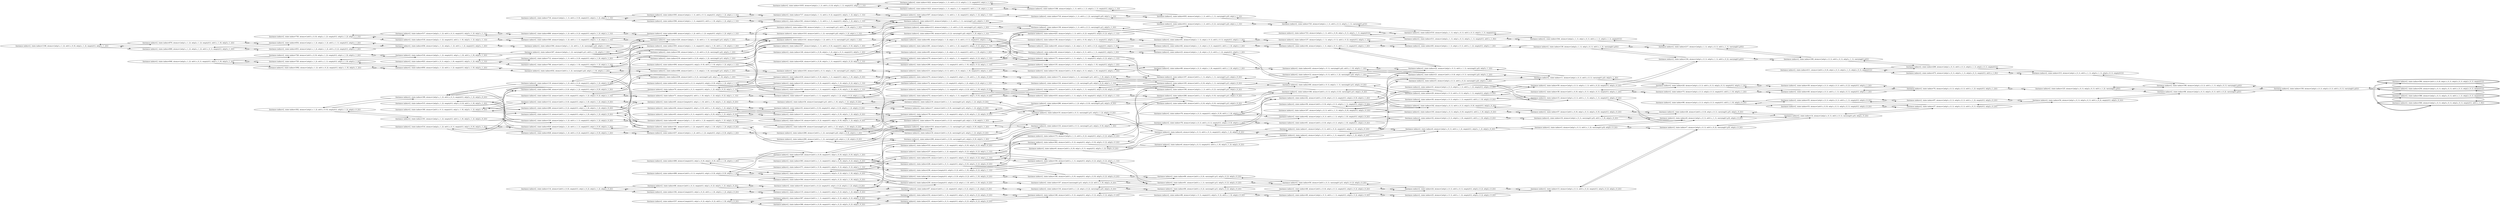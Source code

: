 digraph {
rankdir="LR"
s1108[label="(instance index=2, state index=1108, atoms={at(p1,c_1_2), at(t1,c_0_0), at(p2,c_1_2), empty(t1), at(p3,c_1_2)})"]
s870[label="(instance index=2, state index=870, atoms={at(p1,c_1_2), at(p2,c_1_2), empty(t1), at(t1,c_1_0), at(p3,c_1_2)})"]
s946[label="(instance index=2, state index=946, atoms={at(p2,c_1_2), at(t1,c_0_1), empty(t1), at(p1,c_1_0), at(p3,c_1_2)})"]
s869[label="(instance index=2, state index=869, atoms={at(p1,c_1_2), at(p2,c_1_2), at(t1,c_0_1), empty(t1), at(p3,c_1_2)})"]
s728[label="(instance index=2, state index=728, atoms={at(t1,c_0_0), at(p2,c_1_2), empty(t1), at(p1,c_1_0), at(p3,c_1_2)})"]
s1092[label="(instance index=2, state index=1092, atoms={at(p2,c_1_2), at(t1,c_0_2), empty(t1), at(p1,c_1_0), at(p3,c_1_2)})"]
s654[label="(instance index=2, state index=654, atoms={at(p1,c_1_2), at(p2,c_1_2), at(t1,c_1_1), empty(t1), at(p3,c_1_2)})"]
s729[label="(instance index=2, state index=729, atoms={at(p2,c_1_2), at(t1,c_1_1), empty(t1), at(p1,c_1_0), at(p3,c_1_2)})"]
s730[label="(instance index=2, state index=730, atoms={at(t1,c_0_0), at(p2,c_1_2), empty(t1), at(p3,c_1_2), at(p1,c_1_1)})"]
s653[label="(instance index=2, state index=653, atoms={at(p1,c_1_2), at(p2,c_1_2), at(t1,c_0_2), empty(t1), at(p3,c_1_2)})"]
s302[label="(instance index=2, state index=302, atoms={at(p1,c_1_2), at(t1,c_0_0), empty(t1), at(p3,c_1_2), at(p2,c_0_2)})"]
s458[label="(instance index=2, state index=458, atoms={at(p1,c_1_2), at(p2,c_1_2), at(t1,c_1_2), empty(t1), at(p3,c_1_2)})"]
s191[label="(instance index=2, state index=191, atoms={at(p1,c_1_2), empty(t1), at(t1,c_1_0), at(p3,c_1_2), at(p2,c_0_2)})"]
s189[label="(instance index=2, state index=189, atoms={at(p1,c_1_2), at(t1,c_0_1), empty(t1), at(p3,c_1_2), at(p2,c_0_2)})"]
s923[label="(instance index=2, state index=923, atoms={at(t1,c_0_1), at(p2,c_1_0), empty(t1), at(p3,c_1_2), at(p1,c_1_1)})"]
s180[label="(instance index=2, state index=180, atoms={at(t1,c_0_1), empty(t1), at(p1,c_1_0), at(p3,c_1_2), at(p2,c_0_2)})"]
s516[label="(instance index=2, state index=516, atoms={at(p2,c_1_2), empty(t1), at(p1,c_1_0), at(t1,c_1_0), at(p3,c_1_2)})"]
s514[label="(instance index=2, state index=514, atoms={at(p2,c_1_2), at(t1,c_0_1), empty(t1), at(p1,c_0_0), at(p3,c_1_2)})"]
s517[label="(instance index=2, state index=517, atoms={at(p2,c_1_2), at(t1,c_0_1), empty(t1), at(p3,c_1_2), at(p1,c_1_1)})"]
s515[label="(instance index=2, state index=515, atoms={at(p2,c_1_2), empty(t1), at(p1,c_0_0), at(t1,c_1_0), at(p3,c_1_2)})"]
s518[label="(instance index=2, state index=518, atoms={at(p2,c_1_2), empty(t1), at(t1,c_1_0), at(p3,c_1_2), at(p1,c_1_1)})"]
s850[label="(instance index=2, state index=850, atoms={at(p2,c_1_2), at(t1,c_1_2), empty(t1), at(p1,c_1_0), at(p3,c_1_2)})"]
s716[label="(instance index=2, state index=716, atoms={at(p2,c_1_1), at(t1,c_0_0), empty(t1), at(p3,c_1_2), at(p1,c_1_1)})"]
s666[label="(instance index=2, state index=666, atoms={at(p2,c_1_2), at(t1,c_0_2), empty(t1), at(p3,c_1_2), at(p1,c_1_1)})"]
s706[label="(instance index=2, state index=706, atoms={at(t1,c_1_1), at(p2,c_1_0), empty(t1), at(p3,c_1_2), at(p1,c_1_1)})"]
s632[label="(instance index=2, state index=632, atoms={at(t1,c_1_2), carrying(t1,p2), at(p1,c_1_0), at(p3,c_1_2)})"]
s349[label="(instance index=2, state index=349, atoms={at(p2,c_1_2), at(t1,c_1_1), empty(t1), at(p3,c_1_2), at(p1,c_1_1)})"]
s304[label="(instance index=2, state index=304, atoms={at(p1,c_1_2), at(t1,c_1_2), carrying(t1,p2), at(p3,c_1_2)})"]
s122[label="(instance index=2, state index=122, atoms={at(t1,c_0_0), empty(t1), at(p3,c_1_2), at(p2,c_0_2), at(p1,c_1_1)})"]
s120[label="(instance index=2, state index=120, atoms={at(p1,c_1_2), at(t1,c_1_1), empty(t1), at(p3,c_1_2), at(p2,c_0_2)})"]
s119[label="(instance index=2, state index=119, atoms={at(p1,c_1_2), at(t1,c_0_2), empty(t1), at(p3,c_1_2), at(p2,c_0_2)})"]
s113[label="(instance index=2, state index=113, atoms={at(t1,c_1_1), empty(t1), at(p1,c_1_0), at(p3,c_1_2), at(p2,c_0_2)})"]
s112[label="(instance index=2, state index=112, atoms={at(t1,c_0_0), empty(t1), at(p1,c_1_0), at(p3,c_1_2), at(p2,c_0_2)})"]
s628[label="(instance index=2, state index=628, atoms={at(p2,c_1_2), at(t1,c_0_2), empty(t1), at(p1,c_0_0), at(p3,c_1_2)})"]
s114[label="(instance index=2, state index=114, atoms={at(t1,c_0_0), empty(t1), at(p1,c_0_2), at(p3,c_1_2), at(p2,c_0_2)})"]
s629[label="(instance index=2, state index=629, atoms={at(p2,c_1_2), at(t1,c_1_1), empty(t1), at(p1,c_0_0), at(p3,c_1_2)})"]
s347[label="(instance index=2, state index=347, atoms={at(p2,c_1_2), carrying(t1,p1), at(t1,c_1_0), at(p3,c_1_2)})"]
s289[label="(instance index=2, state index=289, atoms={at(t1,c_0_2), empty(t1), at(p1,c_1_0), at(p3,c_1_2), at(p2,c_0_2)})"]
s712[label="(instance index=2, state index=712, atoms={at(p2,c_1_1), at(t1,c_0_0), empty(t1), at(p1,c_1_0), at(p3,c_1_2)})"]
s346[label="(instance index=2, state index=346, atoms={at(t1,c_0_0), at(p2,c_1_2), empty(t1), at(p1,c_0_0), at(p3,c_1_2)})"]
s506[label="(instance index=2, state index=506, atoms={at(p2,c_1_1), empty(t1), at(t1,c_1_0), at(p3,c_1_2), at(p1,c_1_1)})"]
s505[label="(instance index=2, state index=505, atoms={at(p2,c_1_1), at(t1,c_0_1), empty(t1), at(p3,c_1_2), at(p1,c_1_1)})"]
s503[label="(instance index=2, state index=503, atoms={at(p2,c_1_1), empty(t1), at(p1,c_1_0), at(t1,c_1_0), at(p3,c_1_2)})"]
s498[label="(instance index=2, state index=498, atoms={at(t1,c_1_1), at(p2,c_1_0), carrying(t1,p1), at(p3,c_1_2)})"]
s220[label="(instance index=2, state index=220, atoms={at(p2,c_1_2), at(t1,c_1_1), carrying(t1,p1), at(p3,c_1_2)})"]
s218[label="(instance index=2, state index=218, atoms={at(t1,c_0_0), at(p2,c_1_2), carrying(t1,p1), at(p3,c_1_2)})"]
s190[label="(instance index=2, state index=190, atoms={at(p1,c_1_2), at(t1,c_0_2), carrying(t1,p2), at(p3,c_1_2)})"]
s438[label="(instance index=2, state index=438, atoms={at(t1,c_0_2), carrying(t1,p2), at(p1,c_1_0), at(p3,c_1_2)})"]
s181[label="(instance index=2, state index=181, atoms={at(t1,c_1_2), empty(t1), at(p1,c_1_0), at(p3,c_1_2), at(p2,c_0_2)})"]
s437[label="(instance index=2, state index=437, atoms={at(p2,c_1_2), at(t1,c_1_2), empty(t1), at(p1,c_0_0), at(p3,c_1_2)})"]
s182[label="(instance index=2, state index=182, atoms={empty(t1), at(p1,c_0_2), at(t1,c_1_0), at(p3,c_1_2), at(p2,c_0_2)})"]
s71[label="(instance index=2, state index=71, atoms={empty(t1), at(t1,c_1_0), at(p3,c_1_2), at(p2,c_0_2), at(p1,c_1_1)})"]
s70[label="(instance index=2, state index=70, atoms={at(t1,c_0_1), empty(t1), at(p3,c_1_2), at(p2,c_0_2), at(p1,c_1_1)})"]
s69[label="(instance index=2, state index=69, atoms={at(p1,c_1_2), at(t1,c_1_2), empty(t1), at(p3,c_1_2), at(p2,c_0_2)})"]
s66[label="(instance index=2, state index=66, atoms={at(t1,c_0_1), empty(t1), at(p1,c_0_2), at(p3,c_1_2), at(p2,c_0_2)})"]
s65[label="(instance index=2, state index=65, atoms={empty(t1), at(p1,c_1_0), at(t1,c_1_0), at(p3,c_1_2), at(p2,c_0_2)})"]
s64[label="(instance index=2, state index=64, atoms={empty(t1), at(p1,c_0_0), at(t1,c_1_0), at(p3,c_1_2), at(p2,c_0_2)})"]
s63[label="(instance index=2, state index=63, atoms={at(t1,c_0_1), empty(t1), at(p1,c_0_0), at(p3,c_1_2), at(p2,c_0_2)})"]
s494[label="(instance index=2, state index=494, atoms={empty(t1), at(p2,c_0_0), at(t1,c_1_0), at(p3,c_1_2), at(p1,c_1_1)})"]
s493[label="(instance index=2, state index=493, atoms={at(t1,c_0_1), empty(t1), at(p2,c_0_0), at(p3,c_1_2), at(p1,c_1_1)})"]
s468[label="(instance index=2, state index=468, atoms={at(p2,c_1_2), at(t1,c_1_2), empty(t1), at(p3,c_1_2), at(p1,c_1_1)})"]
s488[label="(instance index=2, state index=488, atoms={at(t1,c_0_1), empty(t1), at(p1,c_0_0), at(p2,c_0_0), at(p3,c_1_2)})"]
s489[label="(instance index=2, state index=489, atoms={empty(t1), at(p1,c_0_0), at(p2,c_0_0), at(t1,c_1_0), at(p3,c_1_2)})"]
s537[label="(instance index=2, state index=537, atoms={empty(t1), at(p1,c_0_2), at(p3,c_0_2), at(t1,c_1_0), at(p2,c_0_2)})"]
s1635[label="(instance index=2, state index=1635, atoms={at(p2,c_1_1), at(t1,c_0_0), at(p3,c_1_1), empty(t1), at(p1,c_1_1)})"]
s717[label="(instance index=2, state index=717, atoms={at(p2,c_1_1), at(t1,c_0_2), empty(t1), at(p3,c_1_2), at(p1,c_1_1)})"]
s141[label="(instance index=2, state index=141, atoms={at(p2,c_1_2), at(t1,c_0_1), carrying(t1,p1), at(p3,c_1_2)})"]
s140[label="(instance index=2, state index=140, atoms={at(t1,c_0_0), at(p2,c_1_2), at(p1,c_0_1), empty(t1), at(p3,c_1_2)})"]
s111[label="(instance index=2, state index=111, atoms={at(t1,c_1_1), empty(t1), at(p1,c_0_0), at(p3,c_1_2), at(p2,c_0_2)})"]
s123[label="(instance index=2, state index=123, atoms={at(t1,c_0_2), empty(t1), at(p3,c_1_2), at(p2,c_0_2), at(p1,c_1_1)})"]
s418[label="(instance index=2, state index=418, atoms={at(t1,c_0_0), at(p3,c_1_1), empty(t1), at(p1,c_1_0), at(p2,c_0_2)})"]
s333[label="(instance index=2, state index=333, atoms={at(t1,c_1_1), empty(t1), at(p2,c_0_0), at(p3,c_1_2), at(p1,c_1_1)})"]
s371[label="(instance index=2, state index=371, atoms={at(t1,c_0_0), empty(t1), at(p3,c_0_2), at(p2,c_0_2), at(p1,c_1_1)})"]
s366[label="(instance index=2, state index=366, atoms={at(t1,c_0_0), empty(t1), at(p1,c_0_2), at(p3,c_0_2), at(p2,c_0_2)})"]
s110[label="(instance index=2, state index=110, atoms={at(t1,c_0_2), empty(t1), at(p1,c_0_0), at(p3,c_1_2), at(p2,c_0_2)})"]
s367[label="(instance index=2, state index=367, atoms={at(t1,c_1_1), empty(t1), at(p1,c_0_2), at(p3,c_0_2), at(p2,c_0_2)})"]
s115[label="(instance index=2, state index=115, atoms={at(t1,c_1_1), empty(t1), at(p1,c_0_2), at(p3,c_1_2), at(p2,c_0_2)})"]
s365[label="(instance index=2, state index=365, atoms={at(t1,c_1_1), empty(t1), at(p3,c_0_2), at(p1,c_1_0), at(p2,c_0_2)})"]
s37[label="(instance index=2, state index=37, atoms={at(t1,c_1_1), empty(t1), at(p3,c_1_2), at(p2,c_0_2), at(p1,c_1_1)})"]
s36[label="(instance index=2, state index=36, atoms={carrying(t1,p1), at(t1,c_1_2), at(p3,c_1_2), at(p2,c_0_2)})"]
s35[label="(instance index=2, state index=35, atoms={at(t1,c_0_2), empty(t1), at(p1,c_0_2), at(p3,c_1_2), at(p2,c_0_2)})"]
s34[label="(instance index=2, state index=34, atoms={carrying(t1,p1), at(t1,c_1_0), at(p3,c_1_2), at(p2,c_0_2)})"]
s290[label="(instance index=2, state index=290, atoms={at(t1,c_1_2), carrying(t1,p3), at(p1,c_1_0), at(p2,c_0_2)})"]
s33[label="(instance index=2, state index=33, atoms={at(t1,c_0_0), empty(t1), at(p1,c_0_0), at(p3,c_1_2), at(p2,c_0_2)})"]
s341[label="(instance index=2, state index=341, atoms={at(p2,c_1_1), at(t1,c_1_1), empty(t1), at(p3,c_1_2), at(p1,c_1_1)})"]
s329[label="(instance index=2, state index=329, atoms={at(t1,c_0_0), empty(t1), at(p1,c_0_0), at(p2,c_0_0), at(p3,c_1_2)})"]
s288[label="(instance index=2, state index=288, atoms={at(t1,c_1_2), carrying(t1,p2), at(p1,c_0_0), at(p3,c_1_2)})"]
s424[label="(instance index=2, state index=424, atoms={at(t1,c_0_0), at(p3,c_1_1), empty(t1), at(p2,c_0_2), at(p1,c_1_1)})"]
s310[label="(instance index=2, state index=310, atoms={at(t1,c_1_2), carrying(t1,p2), at(p3,c_1_2), at(p1,c_1_1)})"]
s363[label="(instance index=2, state index=363, atoms={at(t1,c_1_1), empty(t1), at(p1,c_0_0), at(p3,c_0_2), at(p2,c_0_2)})"]
s364[label="(instance index=2, state index=364, atoms={at(t1,c_0_0), empty(t1), at(p3,c_0_2), at(p1,c_1_0), at(p2,c_0_2)})"]
s335[label="(instance index=2, state index=335, atoms={at(t1,c_0_1), at(p2,c_1_0), carrying(t1,p1), at(p3,c_1_2)})"]
s337[label="(instance index=2, state index=337, atoms={at(p2,c_1_1), at(t1,c_0_0), empty(t1), at(p1,c_0_0), at(p3,c_1_2)})"]
s338[label="(instance index=2, state index=338, atoms={at(p2,c_1_1), carrying(t1,p1), at(t1,c_1_0), at(p3,c_1_2)})"]
s215[label="(instance index=2, state index=215, atoms={at(p2,c_1_1), at(t1,c_1_1), carrying(t1,p1), at(p3,c_1_2)})"]
s213[label="(instance index=2, state index=213, atoms={at(p2,c_1_1), at(t1,c_0_0), carrying(t1,p1), at(p3,c_1_2)})"]
s194[label="(instance index=2, state index=194, atoms={at(t1,c_0_2), carrying(t1,p2), at(p3,c_1_2), at(p1,c_1_1)})"]
s85[label="(instance index=2, state index=85, atoms={at(p2,c_1_2), at(p1,c_0_1), empty(t1), at(t1,c_1_0), at(p3,c_1_2)})"]
s84[label="(instance index=2, state index=84, atoms={at(p2,c_1_2), at(p1,c_0_1), at(t1,c_0_1), empty(t1), at(p3,c_1_2)})"]
s178[label="(instance index=2, state index=178, atoms={at(t1,c_1_2), empty(t1), at(p1,c_0_0), at(p3,c_1_2), at(p2,c_0_2)})"]
s210[label="(instance index=2, state index=210, atoms={at(t1,c_1_1), carrying(t1,p1), at(p2,c_0_0), at(p3,c_1_2)})"]
s208[label="(instance index=2, state index=208, atoms={at(t1,c_0_0), carrying(t1,p1), at(p2,c_0_0), at(p3,c_1_2)})"]
s179[label="(instance index=2, state index=179, atoms={at(t1,c_0_2), carrying(t1,p2), at(p1,c_0_0), at(p3,c_1_2)})"]
s72[label="(instance index=2, state index=72, atoms={at(t1,c_1_2), empty(t1), at(p3,c_1_2), at(p2,c_0_2), at(p1,c_1_1)})"]
s237[label="(instance index=2, state index=237, atoms={at(t1,c_1_2), empty(t1), at(p3,c_0_2), at(p2,c_0_2), at(p1,c_1_1)})"]
s236[label="(instance index=2, state index=236, atoms={empty(t1), at(p3,c_0_2), at(t1,c_1_0), at(p2,c_0_2), at(p1,c_1_1)})"]
s279[label="(instance index=2, state index=279, atoms={at(t1,c_0_1), at(p3,c_1_1), empty(t1), at(p2,c_0_2), at(p1,c_1_1)})"]
s230[label="(instance index=2, state index=230, atoms={empty(t1), at(p3,c_0_2), at(p1,c_1_0), at(t1,c_1_0), at(p2,c_0_2)})"]
s229[label="(instance index=2, state index=229, atoms={empty(t1), at(p1,c_0_0), at(p3,c_0_2), at(t1,c_1_0), at(p2,c_0_2)})"]
s281[label="(instance index=2, state index=281, atoms={at(p3,c_1_1), at(t1,c_1_2), empty(t1), at(p2,c_0_2), at(p1,c_1_1)})"]
s211[label="(instance index=2, state index=211, atoms={at(p1,c_0_1), at(t1,c_0_1), at(p2,c_1_0), empty(t1), at(p3,c_1_2)})"]
s1423[label="(instance index=2, state index=1423, atoms={at(p2,c_1_1), at(p3,c_1_1), empty(t1), at(t1,c_1_0), at(p1,c_1_1)})"]
s273[label="(instance index=2, state index=273, atoms={at(p3,c_1_1), empty(t1), at(p1,c_0_0), at(t1,c_1_0), at(p2,c_0_2)})"]
s272[label="(instance index=2, state index=272, atoms={at(t1,c_0_1), at(p3,c_1_1), empty(t1), at(p1,c_0_0), at(p2,c_0_2)})"]
s507[label="(instance index=2, state index=507, atoms={at(p2,c_1_1), at(t1,c_1_2), empty(t1), at(p3,c_1_2), at(p1,c_1_1)})"]
s231[label="(instance index=2, state index=231, atoms={at(t1,c_0_1), empty(t1), at(p1,c_0_2), at(p3,c_0_2), at(p2,c_0_2)})"]
s1422[label="(instance index=2, state index=1422, atoms={at(p2,c_1_1), at(t1,c_0_1), at(p3,c_1_1), empty(t1), at(p1,c_1_1)})"]
s232[label="(instance index=2, state index=232, atoms={at(t1,c_1_2), empty(t1), at(p1,c_0_2), at(p3,c_0_2), at(p2,c_0_2)})"]
s280[label="(instance index=2, state index=280, atoms={at(p3,c_1_1), empty(t1), at(t1,c_1_0), at(p2,c_0_2), at(p1,c_1_1)})"]
s533[label="(instance index=2, state index=533, atoms={at(t1,c_1_2), empty(t1), at(p1,c_0_0), at(p3,c_0_2), at(p2,c_0_2)})"]
s19[label="(instance index=2, state index=19, atoms={at(t1,c_1_1), carrying(t1,p1), at(p3,c_1_2), at(p2,c_0_2)})"]
s235[label="(instance index=2, state index=235, atoms={at(t1,c_0_1), empty(t1), at(p3,c_0_2), at(p2,c_0_2), at(p1,c_1_1)})"]
s274[label="(instance index=2, state index=274, atoms={at(p3,c_1_1), empty(t1), at(p1,c_1_0), at(t1,c_1_0), at(p2,c_0_2)})"]
s17[label="(instance index=2, state index=17, atoms={at(t1,c_0_0), carrying(t1,p1), at(p3,c_1_2), at(p2,c_0_2)})"]
s18[label="(instance index=2, state index=18, atoms={at(t1,c_0_2), carrying(t1,p1), at(p3,c_1_2), at(p2,c_0_2)})"]
s228[label="(instance index=2, state index=228, atoms={at(t1,c_0_1), empty(t1), at(p1,c_0_0), at(p3,c_0_2), at(p2,c_0_2)})"]
s67[label="(instance index=2, state index=67, atoms={at(t1,c_1_2), empty(t1), at(p1,c_0_2), at(p3,c_1_2), at(p2,c_0_2)})"]
s175[label="(instance index=2, state index=175, atoms={at(t1,c_1_1), at(p3,c_1_1), empty(t1), at(p2,c_0_2), at(p1,c_1_1)})"]
s718[label="(instance index=2, state index=718, atoms={at(p2,c_1_1), at(t1,c_1_2), carrying(t1,p3), at(p1,c_1_1)})"]
s138[label="(instance index=2, state index=138, atoms={at(p2,c_1_1), at(t1,c_0_1), carrying(t1,p1), at(p3,c_1_2)})"]
s410[label="(instance index=2, state index=410, atoms={at(t1,c_1_1), at(p3,c_0_0), empty(t1), at(p2,c_0_2), at(p1,c_1_1)})"]
s286[label="(instance index=2, state index=286, atoms={at(t1,c_1_2), at(p1,c_0_0), carrying(t1,p3), at(p2,c_0_2)})"]
s134[label="(instance index=2, state index=134, atoms={at(t1,c_0_0), at(p1,c_0_1), at(p2,c_1_0), empty(t1), at(p3,c_1_2)})"]
s148[label="(instance index=2, state index=148, atoms={at(t1,c_0_2), empty(t1), at(p1,c_0_2), at(p3,c_0_2), at(p2,c_0_2)})"]
s135[label="(instance index=2, state index=135, atoms={at(p1,c_0_1), at(t1,c_1_1), at(p2,c_1_0), empty(t1), at(p3,c_1_2)})"]
s147[label="(instance index=2, state index=147, atoms={carrying(t1,p1), at(p3,c_0_2), at(t1,c_1_0), at(p2,c_0_2)})"]
s1186[label="(instance index=2, state index=1186, atoms={at(p2,c_1_1), at(t1,c_1_1), at(p3,c_1_1), empty(t1), at(p1,c_1_1)})"]
s171[label="(instance index=2, state index=171, atoms={at(t1,c_0_0), at(p3,c_1_1), empty(t1), at(p1,c_0_0), at(p2,c_0_2)})"]
s425[label="(instance index=2, state index=425, atoms={at(p3,c_1_1), at(t1,c_0_2), empty(t1), at(p2,c_0_2), at(p1,c_1_1)})"]
s10[label="(instance index=2, state index=10, atoms={at(t1,c_0_1), carrying(t1,p1), at(p3,c_1_2), at(p2,c_0_2)})"]
s133[label="(instance index=2, state index=133, atoms={at(t1,c_0_1), carrying(t1,p1), at(p2,c_0_0), at(p3,c_1_2)})"]
s150[label="(instance index=2, state index=150, atoms={at(t1,c_1_1), empty(t1), at(p3,c_0_2), at(p2,c_0_2), at(p1,c_1_1)})"]
s173[label="(instance index=2, state index=173, atoms={at(p3,c_1_1), at(t1,c_0_2), empty(t1), at(p1,c_0_2), at(p2,c_0_2)})"]
s46[label="(instance index=2, state index=46, atoms={at(p2,c_1_2), at(p1,c_0_1), at(t1,c_1_1), empty(t1), at(p3,c_1_2)})"]
s9[label="(instance index=2, state index=9, atoms={at(t1,c_0_0), at(p1,c_0_1), empty(t1), at(p3,c_1_2), at(p2,c_0_2)})"]
s136[label="(instance index=2, state index=136, atoms={at(p2,c_1_1), at(t1,c_0_0), at(p1,c_0_1), empty(t1), at(p3,c_1_2)})"]
s146[label="(instance index=2, state index=146, atoms={at(t1,c_0_0), empty(t1), at(p1,c_0_0), at(p3,c_0_2), at(p2,c_0_2)})"]
s116[label="(instance index=2, state index=116, atoms={at(t1,c_1_2), at(p1,c_0_2), carrying(t1,p3), at(p2,c_0_2)})"]
s172[label="(instance index=2, state index=172, atoms={at(p3,c_1_1), carrying(t1,p1), at(t1,c_1_0), at(p2,c_0_2)})"]
s45[label="(instance index=2, state index=45, atoms={at(p2,c_1_2), at(p1,c_0_1), at(t1,c_0_2), empty(t1), at(p3,c_1_2)})"]
s124[label="(instance index=2, state index=124, atoms={at(t1,c_1_2), carrying(t1,p3), at(p2,c_0_2), at(p1,c_1_1)})"]
s362[label="(instance index=2, state index=362, atoms={at(t1,c_0_2), empty(t1), at(p1,c_0_0), at(p3,c_0_2), at(p2,c_0_2)})"]
s90[label="(instance index=2, state index=90, atoms={at(t1,c_0_2), carrying(t1,p1), at(p3,c_0_2), at(p2,c_0_2)})"]
s268[label="(instance index=2, state index=268, atoms={at(t1,c_1_1), at(p3,c_0_0), carrying(t1,p1), at(p2,c_0_2)})"]
s612[label="(instance index=2, state index=612, atoms={at(p3,c_1_1), at(t1,c_0_2), carrying(t1,p2), at(p1,c_1_1)})"]
s88[label="(instance index=2, state index=88, atoms={at(p1,c_0_1), empty(t1), at(p3,c_0_2), at(t1,c_1_0), at(p2,c_0_2)})"]
s4[label="(instance index=2, state index=4, atoms={at(p1,c_0_1), at(t1,c_0_1), empty(t1), at(p3,c_1_2), at(p2,c_0_2)})"]
s6[label="(instance index=2, state index=6, atoms={at(p1,c_0_1), empty(t1), at(t1,c_1_0), at(p3,c_1_2), at(p2,c_0_2)})"]
s89[label="(instance index=2, state index=89, atoms={at(t1,c_0_0), carrying(t1,p1), at(p3,c_0_2), at(p2,c_0_2)})"]
s91[label="(instance index=2, state index=91, atoms={at(t1,c_1_1), carrying(t1,p1), at(p3,c_0_2), at(p2,c_0_2)})"]
s106[label="(instance index=2, state index=106, atoms={at(p3,c_1_1), at(t1,c_0_2), carrying(t1,p1), at(p2,c_0_2)})"]
s107[label="(instance index=2, state index=107, atoms={at(t1,c_1_1), at(p3,c_1_1), carrying(t1,p1), at(p2,c_0_2)})"]
s78[label="(instance index=2, state index=78, atoms={at(p1,c_0_1), at(t1,c_0_1), empty(t1), at(p2,c_0_0), at(p3,c_1_2)})"]
s79[label="(instance index=2, state index=79, atoms={at(p1,c_0_1), empty(t1), at(p2,c_0_0), at(t1,c_1_0), at(p3,c_1_2)})"]
s23[label="(instance index=2, state index=23, atoms={at(p2,c_1_2), at(p1,c_0_1), at(t1,c_1_2), empty(t1), at(p3,c_1_2)})"]
s80[label="(instance index=2, state index=80, atoms={at(p1,c_0_1), at(p2,c_1_0), empty(t1), at(t1,c_1_0), at(p3,c_1_2)})"]
s81[label="(instance index=2, state index=81, atoms={at(p2,c_1_1), at(p1,c_0_1), at(t1,c_0_1), empty(t1), at(p3,c_1_2)})"]
s82[label="(instance index=2, state index=82, atoms={at(p2,c_1_1), at(p1,c_0_1), empty(t1), at(t1,c_1_0), at(p3,c_1_2)})"]
s935[label="(instance index=2, state index=935, atoms={at(p2,c_1_1), at(t1,c_1_1), carrying(t1,p3), at(p1,c_1_1)})"]
s266[label="(instance index=2, state index=266, atoms={at(t1,c_0_0), at(p3,c_0_0), carrying(t1,p1), at(p2,c_0_2)})"]
s105[label="(instance index=2, state index=105, atoms={at(t1,c_0_0), at(p3,c_1_1), carrying(t1,p1), at(p2,c_0_2)})"]
s48[label="(instance index=2, state index=48, atoms={at(t1,c_0_0), at(p1,c_0_1), empty(t1), at(p3,c_0_2), at(p2,c_0_2)})"]
s2[label="(instance index=2, state index=2, atoms={at(p1,c_0_1), at(t1,c_1_1), empty(t1), at(p3,c_1_2), at(p2,c_0_2)})"]
s49[label="(instance index=2, state index=49, atoms={at(p1,c_0_1), at(t1,c_1_1), empty(t1), at(p3,c_0_2), at(p2,c_0_2)})"]
s725[label="(instance index=2, state index=725, atoms={at(p2,c_1_1), at(t1,c_0_1), at(p3,c_1_1), carrying(t1,p1)})"]
s1[label="(instance index=2, state index=1, atoms={at(p1,c_0_1), at(t1,c_0_2), empty(t1), at(p3,c_1_2), at(p2,c_0_2)})"]
s167[label="(instance index=2, state index=167, atoms={at(p1,c_0_1), at(t1,c_1_1), at(p3,c_0_0), empty(t1), at(p2,c_0_2)})"]
s42[label="(instance index=2, state index=42, atoms={at(t1,c_0_0), at(p1,c_0_1), empty(t1), at(p2,c_0_0), at(p3,c_1_2)})"]
s12[label="(instance index=2, state index=12, atoms={at(p1,c_0_1), at(t1,c_1_2), carrying(t1,p2), at(p3,c_1_2)})"]
s61[label="(instance index=2, state index=61, atoms={at(t1,c_0_0), at(p1,c_0_1), at(p3,c_1_0), empty(t1), at(p2,c_0_2)})"]
s50[label="(instance index=2, state index=50, atoms={at(t1,c_0_1), carrying(t1,p1), at(p3,c_0_2), at(p2,c_0_2)})"]
s58[label="(instance index=2, state index=58, atoms={at(t1,c_0_0), at(p1,c_0_1), at(p3,c_1_1), empty(t1), at(p2,c_0_2)})"]
s60[label="(instance index=2, state index=60, atoms={at(t1,c_0_1), at(p3,c_1_1), carrying(t1,p1), at(p2,c_0_2)})"]
s62[label="(instance index=2, state index=62, atoms={at(p1,c_0_1), at(t1,c_1_1), at(p3,c_1_0), empty(t1), at(p2,c_0_2)})"]
s43[label="(instance index=2, state index=43, atoms={at(p1,c_0_1), carrying(t1,p2), at(t1,c_1_0), at(p3,c_1_2)})"]
s44[label="(instance index=2, state index=44, atoms={at(p2,c_1_1), at(p1,c_0_1), at(t1,c_1_1), empty(t1), at(p3,c_1_2)})"]
s168[label="(instance index=2, state index=168, atoms={at(t1,c_0_1), at(p3,c_0_0), carrying(t1,p1), at(p2,c_0_2)})"]
s137[label="(instance index=2, state index=137, atoms={at(p2,c_1_1), at(p1,c_0_1), at(t1,c_0_2), empty(t1), at(p3,c_1_2)})"]
s723[label="(instance index=2, state index=723, atoms={at(p2,c_1_1), at(t1,c_0_0), at(p1,c_0_1), at(p3,c_1_1), empty(t1)})"]
s510[label="(instance index=2, state index=510, atoms={at(p2,c_1_1), at(p1,c_0_1), at(t1,c_0_1), at(p3,c_1_1), empty(t1)})"]
s22[label="(instance index=2, state index=22, atoms={at(p1,c_0_1), at(t1,c_1_1), carrying(t1,p2), at(p3,c_1_2)})"]
s5[label="(instance index=2, state index=5, atoms={at(p1,c_0_1), at(t1,c_0_2), carrying(t1,p2), at(p3,c_1_2)})"]
s103[label="(instance index=2, state index=103, atoms={at(p1,c_0_1), at(p3,c_0_0), empty(t1), at(t1,c_1_0), at(p2,c_0_2)})"]
s102[label="(instance index=2, state index=102, atoms={at(p1,c_0_1), at(t1,c_0_1), at(p3,c_0_0), empty(t1), at(p2,c_0_2)})"]
s31[label="(instance index=2, state index=31, atoms={at(p1,c_0_1), at(p3,c_1_1), at(t1,c_1_2), empty(t1), at(p2,c_0_2)})"]
s25[label="(instance index=2, state index=25, atoms={at(p1,c_0_1), at(t1,c_1_2), empty(t1), at(p3,c_0_2), at(p2,c_0_2)})"]
s83[label="(instance index=2, state index=83, atoms={at(p2,c_1_1), at(p1,c_0_1), at(t1,c_1_2), empty(t1), at(p3,c_1_2)})"]
s24[label="(instance index=2, state index=24, atoms={at(p1,c_0_1), at(t1,c_0_1), empty(t1), at(p3,c_0_2), at(p2,c_0_2)})"]
s0[label="(instance index=2, state index=0, atoms={at(p1,c_0_1), at(t1,c_1_2), empty(t1), at(p3,c_1_2), at(p2,c_0_2)})"]
s511[label="(instance index=2, state index=511, atoms={at(p2,c_1_1), at(p1,c_0_1), at(p3,c_1_1), empty(t1), at(t1,c_1_0)})"]
s32[label="(instance index=2, state index=32, atoms={at(p1,c_0_1), at(p3,c_1_0), empty(t1), at(t1,c_1_0), at(p2,c_0_2)})"]
s29[label="(instance index=2, state index=29, atoms={at(p1,c_0_1), at(t1,c_0_1), at(p3,c_1_1), empty(t1), at(p2,c_0_2)})"]
s30[label="(instance index=2, state index=30, atoms={at(p1,c_0_1), at(p3,c_1_1), empty(t1), at(t1,c_1_0), at(p2,c_0_2)})"]
s21[label="(instance index=2, state index=21, atoms={at(t1,c_0_0), at(p1,c_0_1), carrying(t1,p2), at(p3,c_1_2)})"]
s344[label="(instance index=2, state index=344, atoms={at(p2,c_1_1), at(p1,c_0_1), at(t1,c_1_1), at(p3,c_1_1), empty(t1)})"]
s59[label="(instance index=2, state index=59, atoms={at(p1,c_0_1), at(p3,c_1_1), at(t1,c_0_2), empty(t1), at(p2,c_0_2)})"]
s16[label="(instance index=2, state index=16, atoms={at(p1,c_0_1), carrying(t1,p3), at(t1,c_1_0), at(p2,c_0_2)})"]
s13[label="(instance index=2, state index=13, atoms={at(p1,c_0_1), at(t1,c_0_2), empty(t1), at(p3,c_0_2), at(p2,c_0_2)})"]
s3[label="(instance index=2, state index=3, atoms={at(p1,c_0_1), at(t1,c_1_2), carrying(t1,p3), at(p2,c_0_2)})"]
s38[label="(instance index=2, state index=38, atoms={at(t1,c_0_0), at(p1,c_0_1), at(p2,c_0_1), empty(t1), at(p3,c_1_2)})"]
s139[label="(instance index=2, state index=139, atoms={at(p2,c_1_1), at(p1,c_0_1), at(t1,c_1_2), carrying(t1,p3)})"]
s15[label="(instance index=2, state index=15, atoms={at(p1,c_0_1), at(t1,c_1_1), at(p3,c_1_1), empty(t1), at(p2,c_0_2)})"]
s57[label="(instance index=2, state index=57, atoms={at(t1,c_0_0), at(p1,c_0_1), at(p3,c_0_0), empty(t1), at(p2,c_0_2)})"]
s11[label="(instance index=2, state index=11, atoms={at(p1,c_0_1), at(t1,c_0_1), carrying(t1,p2), at(p3,c_1_2)})"]
s217[label="(instance index=2, state index=217, atoms={at(p2,c_1_1), at(p1,c_0_1), at(t1,c_1_1), carrying(t1,p3)})"]
s96[label="(instance index=2, state index=96, atoms={at(p1,c_0_1), at(p3,c_0_1), empty(t1), at(t1,c_1_0), at(p2,c_0_2)})"]
s7[label="(instance index=2, state index=7, atoms={at(p1,c_0_1), at(t1,c_0_2), carrying(t1,p3), at(p2,c_0_2)})"]
s8[label="(instance index=2, state index=8, atoms={at(p1,c_0_1), at(t1,c_1_1), carrying(t1,p3), at(p2,c_0_2)})"]
s28[label="(instance index=2, state index=28, atoms={at(t1,c_0_0), at(p1,c_0_1), carrying(t1,p3), at(p2,c_0_2)})"]
s20[label="(instance index=2, state index=20, atoms={at(p1,c_0_1), at(t1,c_0_1), at(p2,c_0_1), empty(t1), at(p3,c_1_2)})"]
s73[label="(instance index=2, state index=73, atoms={at(p1,c_0_1), at(p2,c_0_1), empty(t1), at(t1,c_1_0), at(p3,c_1_2)})"]
s104[label="(instance index=2, state index=104, atoms={at(p1,c_0_1), at(p3,c_1_1), at(t1,c_0_2), carrying(t1,p2)})"]
s39[label="(instance index=2, state index=39, atoms={at(p1,c_0_1), at(p2,c_0_1), at(t1,c_0_2), empty(t1), at(p3,c_1_2)})"]
s40[label="(instance index=2, state index=40, atoms={at(p1,c_0_1), at(t1,c_1_1), at(p2,c_0_1), empty(t1), at(p3,c_1_2)})"]
s411[label="(instance index=2, state index=411, atoms={at(t1,c_0_0), at(p1,c_0_1), at(p3,c_1_1), at(p2,c_0_1), empty(t1)})"]
s53[label="(instance index=2, state index=53, atoms={at(t1,c_0_0), at(p1,c_0_1), at(p3,c_0_1), empty(t1), at(p2,c_0_2)})"]
s169[label="(instance index=2, state index=169, atoms={at(p1,c_0_1), at(t1,c_0_1), at(p3,c_1_1), carrying(t1,p2)})"]
s55[label="(instance index=2, state index=55, atoms={at(p1,c_0_1), at(p3,c_0_1), at(t1,c_1_1), empty(t1), at(p2,c_0_2)})"]
s14[label="(instance index=2, state index=14, atoms={at(p1,c_0_1), at(t1,c_0_1), carrying(t1,p3), at(p2,c_0_2)})"]
s97[label="(instance index=2, state index=97, atoms={at(p1,c_0_1), at(p3,c_0_1), at(t1,c_1_2), empty(t1), at(p2,c_0_2)})"]
s473[label="(instance index=2, state index=473, atoms={at(p1,c_0_1), at(p3,c_1_1), at(p2,c_0_1), empty(t1), at(t1,c_1_0)})"]
s27[label="(instance index=2, state index=27, atoms={at(p1,c_0_1), at(p3,c_0_1), at(t1,c_0_1), empty(t1), at(p2,c_0_2)})"]
s269[label="(instance index=2, state index=269, atoms={at(p1,c_0_1), at(t1,c_0_1), at(p3,c_1_1), at(p2,c_0_1), empty(t1)})"]
s74[label="(instance index=2, state index=74, atoms={at(p1,c_0_1), at(p2,c_0_1), at(t1,c_1_2), empty(t1), at(p3,c_1_2)})"]
s54[label="(instance index=2, state index=54, atoms={at(p1,c_0_1), at(p3,c_0_1), at(t1,c_0_2), empty(t1), at(p2,c_0_2)})"]
s125[label="(instance index=2, state index=125, atoms={at(p1,c_0_1), at(p2,c_0_1), at(t1,c_1_2), carrying(t1,p3)})"]
s315[label="(instance index=2, state index=315, atoms={at(p1,c_0_1), at(t1,c_1_1), at(p3,c_1_1), at(p2,c_0_1), empty(t1)})"]
s198[label="(instance index=2, state index=198, atoms={at(p1,c_0_1), at(t1,c_1_1), at(p2,c_0_1), carrying(t1,p3)})"]
s98[label="(instance index=2, state index=98, atoms={at(p1,c_0_1), at(p3,c_0_1), at(t1,c_0_2), carrying(t1,p2)})"]
s159[label="(instance index=2, state index=159, atoms={at(p1,c_0_1), at(p3,c_0_1), at(t1,c_0_1), carrying(t1,p2)})"]
s386[peripheries=2,label="(instance index=2, state index=386, atoms={at(p1,c_0_1), at(p3,c_0_1), at(t1,c_1_1), at(p2,c_0_1), empty(t1)})"]
s384[peripheries=2,label="(instance index=2, state index=384, atoms={at(t1,c_0_0), at(p1,c_0_1), at(p3,c_0_1), at(p2,c_0_1), empty(t1)})"]
s250[peripheries=2,label="(instance index=2, state index=250, atoms={at(p1,c_0_1), at(p3,c_0_1), at(t1,c_0_1), at(p2,c_0_1), empty(t1)})"]
s560[peripheries=2,label="(instance index=2, state index=560, atoms={at(p1,c_0_1), at(p3,c_0_1), at(p2,c_0_1), empty(t1), at(t1,c_1_0)})"]
Dangling [ label = "", style = invis ]
{ rank = same; Dangling }
Dangling -> s0
{ rank = same; s0}
{ rank = same; s870,s946,s869}
{ rank = same; s728,s1092,s654,s729,s730,s653,s302}
{ rank = same; s458,s191,s189,s923,s180,s516,s514,s517,s515,s518,s850}
{ rank = same; s716,s666,s706,s632,s349,s304,s122,s120,s119,s113,s112,s628,s114,s629,s347,s289,s712,s346}
{ rank = same; s506,s505,s503,s498,s220,s218,s190,s438,s181,s437,s182,s71,s70,s69,s66,s65,s64,s63,s494,s493,s468,s488,s489,s537}
{ rank = same; s1635,s717,s141,s140,s111,s123,s418,s333,s371,s366,s110,s367,s115,s365,s37,s36,s35,s34,s290,s33,s341,s329,s288,s424,s310,s363,s364,s335,s337,s338}
{ rank = same; s215,s213,s194,s85,s84,s178,s210,s208,s179,s72,s237,s236,s279,s230,s229,s281,s211,s1423,s273,s272,s507,s231,s1422,s232,s280,s533,s19,s235,s274,s17,s18,s228,s67}
{ rank = same; s175,s718,s138,s410,s286,s134,s148,s135,s147,s1186,s171,s425,s10,s133,s150,s173,s46,s9,s136,s146,s116,s172,s45,s124,s362}
{ rank = same; s90,s268,s612,s88,s4,s6,s89,s91,s106,s107,s78,s79,s23,s80,s81,s82,s935,s266,s105}
{ rank = same; s48,s2,s49,s725,s1,s167,s42,s12,s61,s50,s58,s60,s62,s43,s44,s168,s137,s723}
{ rank = same; s510,s22,s5,s103,s102,s31,s25,s83,s24,s0,s511,s32,s29,s30,s21}
{ rank = same; s344,s59,s16,s13,s3,s38,s139,s15,s57,s11}
{ rank = same; s217,s96,s7,s8,s28,s20,s73,s104}
{ rank = same; s39,s40,s411,s53,s169,s55,s14}
{ rank = same; s97,s473,s27,s269,s74}
{ rank = same; s54,s125,s315}
{ rank = same; s198,s98}
{ rank = same; s159}
{ rank = same; s386,s384,s250,s560}
{
s1108->s870
s1108->s869
}
{
s870->s654
s870->s1108
s946->s1092
s946->s729
s946->s728
s869->s654
s869->s653
s869->s1108
}
{
s728->s516
s728->s946
s1092->s850
s1092->s946
s654->s870
s654->s869
s654->s458
s729->s516
s729->s850
s729->s946
s730->s518
s730->s517
s653->s869
s653->s458
s302->s191
s302->s189
}
{
s458->s654
s458->s653
s458->s304
s191->s302
s191->s120
s189->s119
s189->s302
s189->s120
s923->s706
s923->s712
s180->s113
s180->s289
s180->s112
s516->s729
s516->s347
s516->s728
s514->s629
s514->s628
s514->s346
s517->s666
s517->s349
s517->s730
s515->s629
s515->s346
s518->s349
s518->s730
s850->s1092
s850->s729
s850->s632
}
{
s716->s506
s716->s505
s666->s517
s666->s468
s706->s503
s706->s923
s706->s498
s632->s438
s632->s498
s632->s850
s349->s517
s349->s518
s349->s468
s349->s220
s304->s190
s304->s220
s304->s458
s122->s71
s122->s70
s120->s191
s120->s189
s120->s69
s119->s190
s119->s189
s119->s69
s113->s181
s113->s180
s113->s65
s112->s180
s112->s65
s628->s437
s628->s514
s114->s182
s114->s66
s629->s437
s629->s515
s629->s514
s347->s516
s347->s220
s347->s218
s289->s181
s289->s438
s289->s180
s712->s503
s712->s923
s346->s515
s346->s218
s346->s514
}
{
s506->s341
s506->s716
s505->s717
s505->s716
s505->s341
s503->s338
s503->s706
s503->s712
s498->s706
s498->s335
s498->s632
s220->s141
s220->s347
s220->s349
s220->s304
s218->s141
s218->s347
s218->s346
s190->s119
s190->s141
s190->s304
s438->s289
s438->s335
s438->s632
s181->s113
s181->s290
s181->s289
s437->s629
s437->s628
s437->s288
s182->s115
s182->s114
s71->s37
s71->s122
s70->s37
s70->s123
s70->s122
s69->s119
s69->s36
s69->s120
s66->s35
s66->s114
s66->s115
s65->s113
s65->s34
s65->s112
s64->s111
s64->s33
s63->s110
s63->s111
s63->s33
s494->s333
s494->s337
s493->s333
s493->s418
s493->s337
s468->s310
s468->s349
s468->s666
s488->s364
s488->s365
s488->s329
s489->s365
s489->s329
s537->s367
s537->s366
}
{
s1635->s1423
s1635->s1422
s717->s507
s717->s505
s141->s84
s141->s190
s141->s220
s141->s218
s140->s85
s140->s84
s111->s63
s111->s178
s111->s64
s123->s70
s123->s194
s123->s72
s418->s493
s418->s274
s333->s493
s333->s494
s333->s274
s333->s210
s371->s236
s371->s235
s366->s231
s366->s537
s110->s63
s110->s179
s110->s178
s367->s231
s367->s537
s367->s232
s115->s182
s115->s67
s115->s66
s365->s489
s365->s230
s365->s488
s37->s71
s37->s70
s37->s19
s37->s72
s36->s19
s36->s69
s36->s18
s35->s67
s35->s66
s35->s18
s34->s19
s34->s17
s34->s65
s290->s210
s290->s181
s290->s208
s33->s63
s33->s17
s33->s64
s341->s507
s341->s506
s341->s215
s341->s505
s329->s208
s329->s489
s329->s488
s288->s437
s288->s179
s288->s210
s424->s279
s424->s280
s310->s468
s310->s215
s310->s194
s363->s533
s363->s228
s363->s229
s364->s230
s364->s488
s335->s211
s335->s438
s335->s498
s337->s494
s337->s213
s337->s493
s338->s213
s338->s503
s338->s215
}
{
s215->s310
s215->s341
s215->s338
s215->s138
s213->s338
s213->s138
s213->s337
s194->s310
s194->s123
s194->s138
s85->s46
s85->s140
s84->s141
s84->s46
s84->s45
s84->s140
s178->s111
s178->s110
s178->s286
s210->s290
s210->s133
s210->s333
s210->s288
s208->s133
s208->s290
s208->s329
s179->s110
s179->s133
s179->s288
s72->s37
s72->s124
s72->s123
s237->s150
s237->s173
s236->s150
s236->s371
s279->s425
s279->s175
s279->s424
s230->s365
s230->s364
s230->s147
s229->s363
s229->s146
s281->s175
s281->s425
s211->s135
s211->s335
s211->s134
s1423->s1635
s1423->s1186
s273->s171
s273->s410
s272->s171
s272->s410
s507->s718
s507->s717
s507->s341
s231->s366
s231->s367
s231->s148
s1422->s1635
s1422->s1186
s232->s367
s232->s148
s280->s175
s280->s424
s533->s363
s533->s362
s19->s37
s19->s36
s19->s10
s19->s34
s235->s150
s235->s173
s235->s371
s274->s333
s274->s172
s274->s418
s17->s10
s17->s34
s17->s33
s18->s36
s18->s35
s18->s10
s228->s363
s228->s146
s228->s362
s67->s116
s67->s35
s67->s115
}
{
s175->s279
s175->s107
s175->s281
s175->s280
s718->s935
s718->s612
s718->s507
s138->s215
s138->s213
s138->s194
s138->s81
s410->s268
s410->s273
s410->s272
s286->s266
s286->s268
s286->s178
s134->s211
s134->s80
s148->s231
s148->s90
s148->s232
s135->s211
s135->s80
s147->s91
s147->s230
s147->s89
s1186->s1423
s1186->s1422
s1186->s935
s171->s105
s171->s273
s171->s272
s425->s279
s425->s612
s425->s281
s10->s4
s10->s19
s10->s18
s10->s17
s133->s179
s133->s210
s133->s78
s133->s208
s150->s237
s150->s235
s150->s236
s150->s91
s173->s237
s173->s235
s173->s106
s46->s23
s46->s85
s46->s84
s9->s6
s9->s4
s136->s82
s136->s81
s146->s229
s146->s228
s146->s89
s116->s90
s116->s67
s116->s91
s172->s107
s172->s274
s172->s105
s45->s23
s45->s84
s124->s107
s124->s106
s124->s72
s362->s228
s362->s533
s362->s266
}
{
s90->s148
s90->s50
s90->s116
s268->s286
s268->s410
s268->s168
s612->s718
s612->s725
s612->s425
s88->s49
s88->s48
s4->s1
s4->s10
s4->s2
s4->s9
s6->s2
s6->s9
s89->s147
s89->s146
s89->s50
s91->s116
s91->s147
s91->s150
s91->s50
s106->s60
s106->s173
s106->s124
s107->s175
s107->s60
s107->s172
s107->s124
s78->s133
s78->s61
s78->s62
s78->s42
s79->s62
s79->s42
s23->s46
s23->s45
s23->s12
s80->s135
s80->s134
s80->s43
s81->s44
s81->s138
s81->s137
s81->s136
s82->s44
s82->s136
s935->s725
s935->s718
s935->s1186
s266->s286
s266->s362
s266->s168
s105->s172
s105->s60
s105->s171
}
{
s48->s88
s48->s24
s2->s4
s2->s6
s2->s0
s49->s88
s49->s25
s49->s24
s725->s935
s725->s510
s725->s612
s1->s5
s1->s4
s1->s0
s167->s103
s167->s102
s42->s79
s42->s78
s42->s21
s12->s22
s12->s23
s12->s5
s61->s78
s61->s32
s50->s91
s50->s90
s50->s89
s50->s24
s58->s30
s58->s29
s60->s29
s60->s107
s60->s106
s60->s105
s62->s79
s62->s78
s62->s32
s43->s22
s43->s21
s43->s80
s44->s83
s44->s22
s44->s82
s44->s81
s168->s102
s168->s268
s168->s266
s137->s83
s137->s81
s723->s511
s723->s510
}
{
s510->s723
s510->s725
s510->s344
s22->s12
s22->s44
s22->s43
s22->s11
s5->s12
s5->s11
s5->s1
s103->s167
s103->s57
s102->s167
s102->s57
s102->s168
s31->s15
s31->s59
s25->s13
s25->s49
s83->s139
s83->s44
s83->s137
s24->s50
s24->s49
s24->s13
s24->s48
s0->s3
s0->s2
s0->s1
s511->s723
s511->s344
s32->s62
s32->s61
s32->s16
s29->s15
s29->s60
s29->s59
s29->s58
s30->s15
s30->s58
s21->s43
s21->s42
s21->s11
}
{
s344->s510
s344->s511
s344->s217
s59->s31
s59->s29
s59->s104
s16->s28
s16->s32
s16->s8
s13->s7
s13->s25
s13->s24
s3->s7
s3->s8
s3->s0
s38->s20
s38->s73
s139->s217
s139->s83
s139->s104
s15->s31
s15->s30
s15->s29
s15->s8
s57->s102
s57->s103
s57->s28
s11->s22
s11->s5
s11->s20
s11->s21
}
{
s217->s139
s217->s169
s217->s344
s96->s55
s96->s53
s7->s14
s7->s13
s7->s3
s8->s15
s8->s14
s8->s3
s8->s16
s28->s14
s28->s57
s28->s16
s20->s39
s20->s38
s20->s11
s20->s40
s73->s38
s73->s40
s104->s59
s104->s139
s104->s169
}
{
s39->s20
s39->s74
s40->s20
s40->s74
s40->s73
s411->s269
s411->s473
s53->s27
s53->s96
s169->s217
s169->s269
s169->s104
s55->s97
s55->s27
s55->s96
s14->s7
s14->s27
s14->s28
s14->s8
}
{
s97->s55
s97->s54
s473->s411
s473->s315
s27->s55
s27->s53
s27->s54
s27->s14
s269->s315
s269->s411
s269->s169
s74->s39
s74->s125
s74->s40
}
{
s54->s27
s54->s98
s54->s97
s125->s198
s125->s74
s125->s98
s315->s198
s315->s269
s315->s473
}
{
s198->s125
s198->s159
s198->s315
s98->s159
s98->s54
s98->s125
}
{
s159->s198
s159->s250
s159->s98
}
{
s386->s250
s386->s560
s384->s250
s384->s560
s250->s386
s250->s159
s250->s384
s560->s386
s560->s384
}
}

